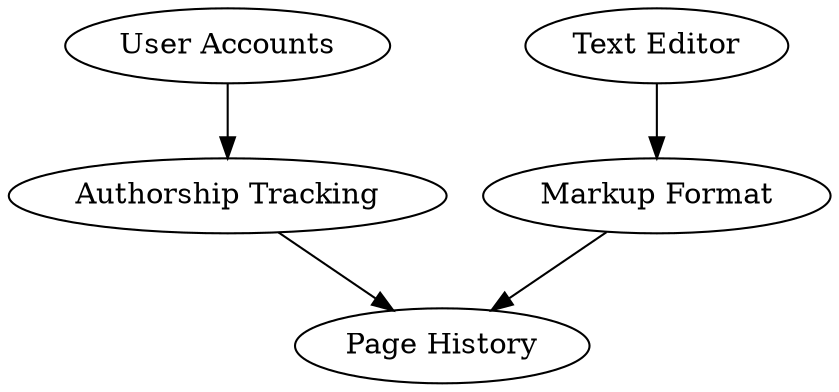 digraph wiki {

U [label="User Accounts"]
A [label="Authorship Tracking"]
H [label="Page History"]
E [label="Text Editor"]
M [label="Markup Format"]

E->M->H
U->A->H

}
